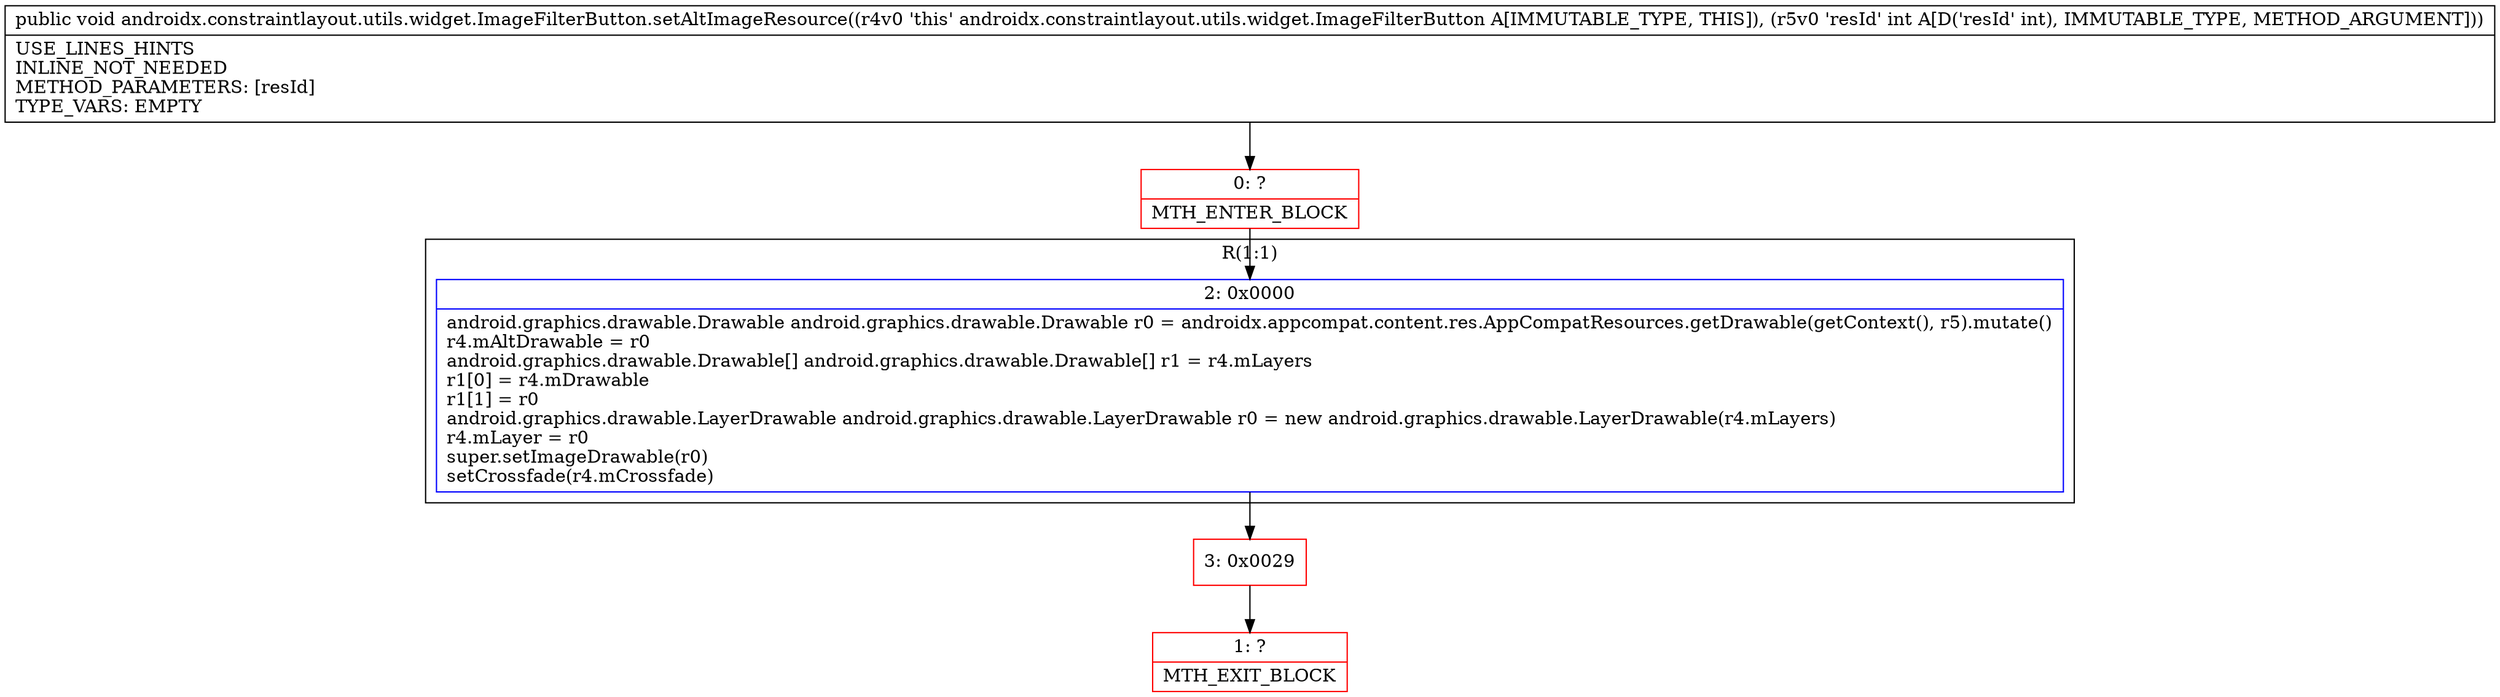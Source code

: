 digraph "CFG forandroidx.constraintlayout.utils.widget.ImageFilterButton.setAltImageResource(I)V" {
subgraph cluster_Region_1641600860 {
label = "R(1:1)";
node [shape=record,color=blue];
Node_2 [shape=record,label="{2\:\ 0x0000|android.graphics.drawable.Drawable android.graphics.drawable.Drawable r0 = androidx.appcompat.content.res.AppCompatResources.getDrawable(getContext(), r5).mutate()\lr4.mAltDrawable = r0\landroid.graphics.drawable.Drawable[] android.graphics.drawable.Drawable[] r1 = r4.mLayers\lr1[0] = r4.mDrawable\lr1[1] = r0\landroid.graphics.drawable.LayerDrawable android.graphics.drawable.LayerDrawable r0 = new android.graphics.drawable.LayerDrawable(r4.mLayers)\lr4.mLayer = r0\lsuper.setImageDrawable(r0)\lsetCrossfade(r4.mCrossfade)\l}"];
}
Node_0 [shape=record,color=red,label="{0\:\ ?|MTH_ENTER_BLOCK\l}"];
Node_3 [shape=record,color=red,label="{3\:\ 0x0029}"];
Node_1 [shape=record,color=red,label="{1\:\ ?|MTH_EXIT_BLOCK\l}"];
MethodNode[shape=record,label="{public void androidx.constraintlayout.utils.widget.ImageFilterButton.setAltImageResource((r4v0 'this' androidx.constraintlayout.utils.widget.ImageFilterButton A[IMMUTABLE_TYPE, THIS]), (r5v0 'resId' int A[D('resId' int), IMMUTABLE_TYPE, METHOD_ARGUMENT]))  | USE_LINES_HINTS\lINLINE_NOT_NEEDED\lMETHOD_PARAMETERS: [resId]\lTYPE_VARS: EMPTY\l}"];
MethodNode -> Node_0;Node_2 -> Node_3;
Node_0 -> Node_2;
Node_3 -> Node_1;
}

